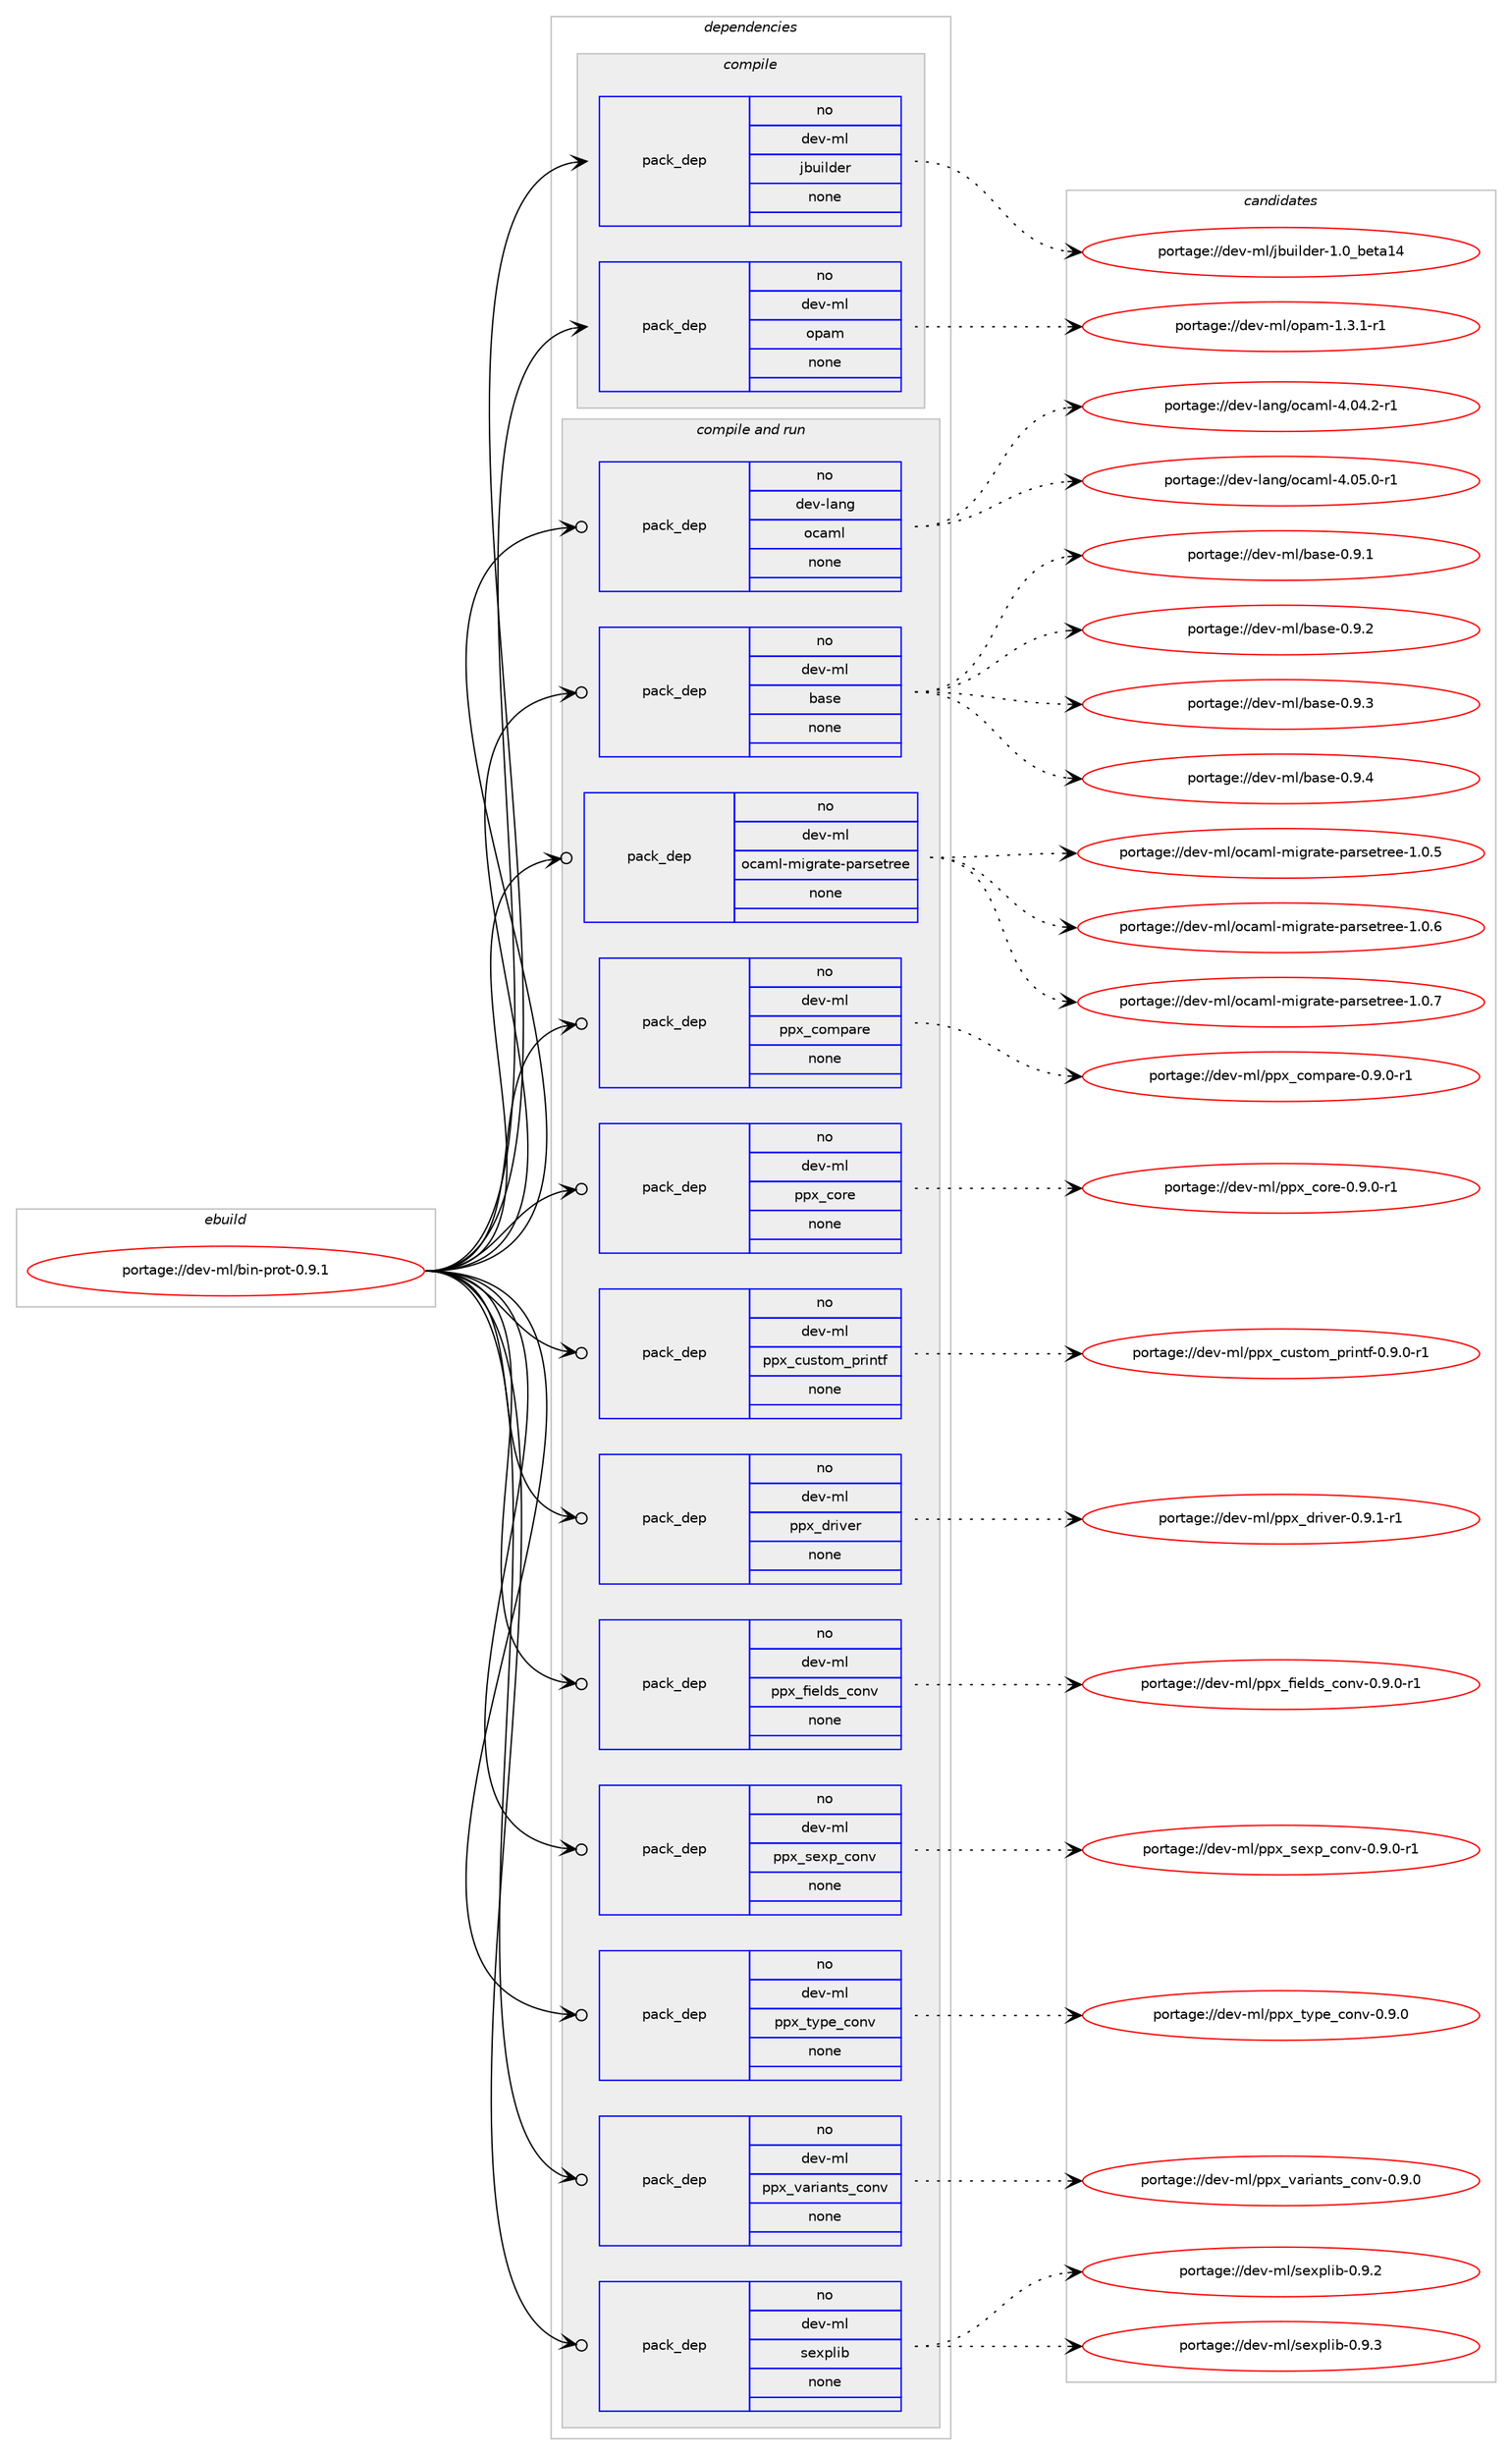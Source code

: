 digraph prolog {

# *************
# Graph options
# *************

newrank=true;
concentrate=true;
compound=true;
graph [rankdir=LR,fontname=Helvetica,fontsize=10,ranksep=1.5];#, ranksep=2.5, nodesep=0.2];
edge  [arrowhead=vee];
node  [fontname=Helvetica,fontsize=10];

# **********
# The ebuild
# **********

subgraph cluster_leftcol {
color=gray;
rank=same;
label=<<i>ebuild</i>>;
id [label="portage://dev-ml/bin-prot-0.9.1", color=red, width=4, href="../dev-ml/bin-prot-0.9.1.svg"];
}

# ****************
# The dependencies
# ****************

subgraph cluster_midcol {
color=gray;
label=<<i>dependencies</i>>;
subgraph cluster_compile {
fillcolor="#eeeeee";
style=filled;
label=<<i>compile</i>>;
subgraph pack80385 {
dependency105853 [label=<<TABLE BORDER="0" CELLBORDER="1" CELLSPACING="0" CELLPADDING="4" WIDTH="220"><TR><TD ROWSPAN="6" CELLPADDING="30">pack_dep</TD></TR><TR><TD WIDTH="110">no</TD></TR><TR><TD>dev-ml</TD></TR><TR><TD>jbuilder</TD></TR><TR><TD>none</TD></TR><TR><TD></TD></TR></TABLE>>, shape=none, color=blue];
}
id:e -> dependency105853:w [weight=20,style="solid",arrowhead="vee"];
subgraph pack80386 {
dependency105854 [label=<<TABLE BORDER="0" CELLBORDER="1" CELLSPACING="0" CELLPADDING="4" WIDTH="220"><TR><TD ROWSPAN="6" CELLPADDING="30">pack_dep</TD></TR><TR><TD WIDTH="110">no</TD></TR><TR><TD>dev-ml</TD></TR><TR><TD>opam</TD></TR><TR><TD>none</TD></TR><TR><TD></TD></TR></TABLE>>, shape=none, color=blue];
}
id:e -> dependency105854:w [weight=20,style="solid",arrowhead="vee"];
}
subgraph cluster_compileandrun {
fillcolor="#eeeeee";
style=filled;
label=<<i>compile and run</i>>;
subgraph pack80387 {
dependency105855 [label=<<TABLE BORDER="0" CELLBORDER="1" CELLSPACING="0" CELLPADDING="4" WIDTH="220"><TR><TD ROWSPAN="6" CELLPADDING="30">pack_dep</TD></TR><TR><TD WIDTH="110">no</TD></TR><TR><TD>dev-lang</TD></TR><TR><TD>ocaml</TD></TR><TR><TD>none</TD></TR><TR><TD></TD></TR></TABLE>>, shape=none, color=blue];
}
id:e -> dependency105855:w [weight=20,style="solid",arrowhead="odotvee"];
subgraph pack80388 {
dependency105856 [label=<<TABLE BORDER="0" CELLBORDER="1" CELLSPACING="0" CELLPADDING="4" WIDTH="220"><TR><TD ROWSPAN="6" CELLPADDING="30">pack_dep</TD></TR><TR><TD WIDTH="110">no</TD></TR><TR><TD>dev-ml</TD></TR><TR><TD>base</TD></TR><TR><TD>none</TD></TR><TR><TD></TD></TR></TABLE>>, shape=none, color=blue];
}
id:e -> dependency105856:w [weight=20,style="solid",arrowhead="odotvee"];
subgraph pack80389 {
dependency105857 [label=<<TABLE BORDER="0" CELLBORDER="1" CELLSPACING="0" CELLPADDING="4" WIDTH="220"><TR><TD ROWSPAN="6" CELLPADDING="30">pack_dep</TD></TR><TR><TD WIDTH="110">no</TD></TR><TR><TD>dev-ml</TD></TR><TR><TD>ocaml-migrate-parsetree</TD></TR><TR><TD>none</TD></TR><TR><TD></TD></TR></TABLE>>, shape=none, color=blue];
}
id:e -> dependency105857:w [weight=20,style="solid",arrowhead="odotvee"];
subgraph pack80390 {
dependency105858 [label=<<TABLE BORDER="0" CELLBORDER="1" CELLSPACING="0" CELLPADDING="4" WIDTH="220"><TR><TD ROWSPAN="6" CELLPADDING="30">pack_dep</TD></TR><TR><TD WIDTH="110">no</TD></TR><TR><TD>dev-ml</TD></TR><TR><TD>ppx_compare</TD></TR><TR><TD>none</TD></TR><TR><TD></TD></TR></TABLE>>, shape=none, color=blue];
}
id:e -> dependency105858:w [weight=20,style="solid",arrowhead="odotvee"];
subgraph pack80391 {
dependency105859 [label=<<TABLE BORDER="0" CELLBORDER="1" CELLSPACING="0" CELLPADDING="4" WIDTH="220"><TR><TD ROWSPAN="6" CELLPADDING="30">pack_dep</TD></TR><TR><TD WIDTH="110">no</TD></TR><TR><TD>dev-ml</TD></TR><TR><TD>ppx_core</TD></TR><TR><TD>none</TD></TR><TR><TD></TD></TR></TABLE>>, shape=none, color=blue];
}
id:e -> dependency105859:w [weight=20,style="solid",arrowhead="odotvee"];
subgraph pack80392 {
dependency105860 [label=<<TABLE BORDER="0" CELLBORDER="1" CELLSPACING="0" CELLPADDING="4" WIDTH="220"><TR><TD ROWSPAN="6" CELLPADDING="30">pack_dep</TD></TR><TR><TD WIDTH="110">no</TD></TR><TR><TD>dev-ml</TD></TR><TR><TD>ppx_custom_printf</TD></TR><TR><TD>none</TD></TR><TR><TD></TD></TR></TABLE>>, shape=none, color=blue];
}
id:e -> dependency105860:w [weight=20,style="solid",arrowhead="odotvee"];
subgraph pack80393 {
dependency105861 [label=<<TABLE BORDER="0" CELLBORDER="1" CELLSPACING="0" CELLPADDING="4" WIDTH="220"><TR><TD ROWSPAN="6" CELLPADDING="30">pack_dep</TD></TR><TR><TD WIDTH="110">no</TD></TR><TR><TD>dev-ml</TD></TR><TR><TD>ppx_driver</TD></TR><TR><TD>none</TD></TR><TR><TD></TD></TR></TABLE>>, shape=none, color=blue];
}
id:e -> dependency105861:w [weight=20,style="solid",arrowhead="odotvee"];
subgraph pack80394 {
dependency105862 [label=<<TABLE BORDER="0" CELLBORDER="1" CELLSPACING="0" CELLPADDING="4" WIDTH="220"><TR><TD ROWSPAN="6" CELLPADDING="30">pack_dep</TD></TR><TR><TD WIDTH="110">no</TD></TR><TR><TD>dev-ml</TD></TR><TR><TD>ppx_fields_conv</TD></TR><TR><TD>none</TD></TR><TR><TD></TD></TR></TABLE>>, shape=none, color=blue];
}
id:e -> dependency105862:w [weight=20,style="solid",arrowhead="odotvee"];
subgraph pack80395 {
dependency105863 [label=<<TABLE BORDER="0" CELLBORDER="1" CELLSPACING="0" CELLPADDING="4" WIDTH="220"><TR><TD ROWSPAN="6" CELLPADDING="30">pack_dep</TD></TR><TR><TD WIDTH="110">no</TD></TR><TR><TD>dev-ml</TD></TR><TR><TD>ppx_sexp_conv</TD></TR><TR><TD>none</TD></TR><TR><TD></TD></TR></TABLE>>, shape=none, color=blue];
}
id:e -> dependency105863:w [weight=20,style="solid",arrowhead="odotvee"];
subgraph pack80396 {
dependency105864 [label=<<TABLE BORDER="0" CELLBORDER="1" CELLSPACING="0" CELLPADDING="4" WIDTH="220"><TR><TD ROWSPAN="6" CELLPADDING="30">pack_dep</TD></TR><TR><TD WIDTH="110">no</TD></TR><TR><TD>dev-ml</TD></TR><TR><TD>ppx_type_conv</TD></TR><TR><TD>none</TD></TR><TR><TD></TD></TR></TABLE>>, shape=none, color=blue];
}
id:e -> dependency105864:w [weight=20,style="solid",arrowhead="odotvee"];
subgraph pack80397 {
dependency105865 [label=<<TABLE BORDER="0" CELLBORDER="1" CELLSPACING="0" CELLPADDING="4" WIDTH="220"><TR><TD ROWSPAN="6" CELLPADDING="30">pack_dep</TD></TR><TR><TD WIDTH="110">no</TD></TR><TR><TD>dev-ml</TD></TR><TR><TD>ppx_variants_conv</TD></TR><TR><TD>none</TD></TR><TR><TD></TD></TR></TABLE>>, shape=none, color=blue];
}
id:e -> dependency105865:w [weight=20,style="solid",arrowhead="odotvee"];
subgraph pack80398 {
dependency105866 [label=<<TABLE BORDER="0" CELLBORDER="1" CELLSPACING="0" CELLPADDING="4" WIDTH="220"><TR><TD ROWSPAN="6" CELLPADDING="30">pack_dep</TD></TR><TR><TD WIDTH="110">no</TD></TR><TR><TD>dev-ml</TD></TR><TR><TD>sexplib</TD></TR><TR><TD>none</TD></TR><TR><TD></TD></TR></TABLE>>, shape=none, color=blue];
}
id:e -> dependency105866:w [weight=20,style="solid",arrowhead="odotvee"];
}
subgraph cluster_run {
fillcolor="#eeeeee";
style=filled;
label=<<i>run</i>>;
}
}

# **************
# The candidates
# **************

subgraph cluster_choices {
rank=same;
color=gray;
label=<<i>candidates</i>>;

subgraph choice80385 {
color=black;
nodesep=1;
choiceportage100101118451091084710698117105108100101114454946489598101116974952 [label="portage://dev-ml/jbuilder-1.0_beta14", color=red, width=4,href="../dev-ml/jbuilder-1.0_beta14.svg"];
dependency105853:e -> choiceportage100101118451091084710698117105108100101114454946489598101116974952:w [style=dotted,weight="100"];
}
subgraph choice80386 {
color=black;
nodesep=1;
choiceportage1001011184510910847111112971094549465146494511449 [label="portage://dev-ml/opam-1.3.1-r1", color=red, width=4,href="../dev-ml/opam-1.3.1-r1.svg"];
dependency105854:e -> choiceportage1001011184510910847111112971094549465146494511449:w [style=dotted,weight="100"];
}
subgraph choice80387 {
color=black;
nodesep=1;
choiceportage1001011184510897110103471119997109108455246485246504511449 [label="portage://dev-lang/ocaml-4.04.2-r1", color=red, width=4,href="../dev-lang/ocaml-4.04.2-r1.svg"];
choiceportage1001011184510897110103471119997109108455246485346484511449 [label="portage://dev-lang/ocaml-4.05.0-r1", color=red, width=4,href="../dev-lang/ocaml-4.05.0-r1.svg"];
dependency105855:e -> choiceportage1001011184510897110103471119997109108455246485246504511449:w [style=dotted,weight="100"];
dependency105855:e -> choiceportage1001011184510897110103471119997109108455246485346484511449:w [style=dotted,weight="100"];
}
subgraph choice80388 {
color=black;
nodesep=1;
choiceportage10010111845109108479897115101454846574649 [label="portage://dev-ml/base-0.9.1", color=red, width=4,href="../dev-ml/base-0.9.1.svg"];
choiceportage10010111845109108479897115101454846574650 [label="portage://dev-ml/base-0.9.2", color=red, width=4,href="../dev-ml/base-0.9.2.svg"];
choiceportage10010111845109108479897115101454846574651 [label="portage://dev-ml/base-0.9.3", color=red, width=4,href="../dev-ml/base-0.9.3.svg"];
choiceportage10010111845109108479897115101454846574652 [label="portage://dev-ml/base-0.9.4", color=red, width=4,href="../dev-ml/base-0.9.4.svg"];
dependency105856:e -> choiceportage10010111845109108479897115101454846574649:w [style=dotted,weight="100"];
dependency105856:e -> choiceportage10010111845109108479897115101454846574650:w [style=dotted,weight="100"];
dependency105856:e -> choiceportage10010111845109108479897115101454846574651:w [style=dotted,weight="100"];
dependency105856:e -> choiceportage10010111845109108479897115101454846574652:w [style=dotted,weight="100"];
}
subgraph choice80389 {
color=black;
nodesep=1;
choiceportage1001011184510910847111999710910845109105103114971161014511297114115101116114101101454946484653 [label="portage://dev-ml/ocaml-migrate-parsetree-1.0.5", color=red, width=4,href="../dev-ml/ocaml-migrate-parsetree-1.0.5.svg"];
choiceportage1001011184510910847111999710910845109105103114971161014511297114115101116114101101454946484654 [label="portage://dev-ml/ocaml-migrate-parsetree-1.0.6", color=red, width=4,href="../dev-ml/ocaml-migrate-parsetree-1.0.6.svg"];
choiceportage1001011184510910847111999710910845109105103114971161014511297114115101116114101101454946484655 [label="portage://dev-ml/ocaml-migrate-parsetree-1.0.7", color=red, width=4,href="../dev-ml/ocaml-migrate-parsetree-1.0.7.svg"];
dependency105857:e -> choiceportage1001011184510910847111999710910845109105103114971161014511297114115101116114101101454946484653:w [style=dotted,weight="100"];
dependency105857:e -> choiceportage1001011184510910847111999710910845109105103114971161014511297114115101116114101101454946484654:w [style=dotted,weight="100"];
dependency105857:e -> choiceportage1001011184510910847111999710910845109105103114971161014511297114115101116114101101454946484655:w [style=dotted,weight="100"];
}
subgraph choice80390 {
color=black;
nodesep=1;
choiceportage10010111845109108471121121209599111109112971141014548465746484511449 [label="portage://dev-ml/ppx_compare-0.9.0-r1", color=red, width=4,href="../dev-ml/ppx_compare-0.9.0-r1.svg"];
dependency105858:e -> choiceportage10010111845109108471121121209599111109112971141014548465746484511449:w [style=dotted,weight="100"];
}
subgraph choice80391 {
color=black;
nodesep=1;
choiceportage100101118451091084711211212095991111141014548465746484511449 [label="portage://dev-ml/ppx_core-0.9.0-r1", color=red, width=4,href="../dev-ml/ppx_core-0.9.0-r1.svg"];
dependency105859:e -> choiceportage100101118451091084711211212095991111141014548465746484511449:w [style=dotted,weight="100"];
}
subgraph choice80392 {
color=black;
nodesep=1;
choiceportage10010111845109108471121121209599117115116111109951121141051101161024548465746484511449 [label="portage://dev-ml/ppx_custom_printf-0.9.0-r1", color=red, width=4,href="../dev-ml/ppx_custom_printf-0.9.0-r1.svg"];
dependency105860:e -> choiceportage10010111845109108471121121209599117115116111109951121141051101161024548465746484511449:w [style=dotted,weight="100"];
}
subgraph choice80393 {
color=black;
nodesep=1;
choiceportage1001011184510910847112112120951001141051181011144548465746494511449 [label="portage://dev-ml/ppx_driver-0.9.1-r1", color=red, width=4,href="../dev-ml/ppx_driver-0.9.1-r1.svg"];
dependency105861:e -> choiceportage1001011184510910847112112120951001141051181011144548465746494511449:w [style=dotted,weight="100"];
}
subgraph choice80394 {
color=black;
nodesep=1;
choiceportage10010111845109108471121121209510210510110810011595991111101184548465746484511449 [label="portage://dev-ml/ppx_fields_conv-0.9.0-r1", color=red, width=4,href="../dev-ml/ppx_fields_conv-0.9.0-r1.svg"];
dependency105862:e -> choiceportage10010111845109108471121121209510210510110810011595991111101184548465746484511449:w [style=dotted,weight="100"];
}
subgraph choice80395 {
color=black;
nodesep=1;
choiceportage10010111845109108471121121209511510112011295991111101184548465746484511449 [label="portage://dev-ml/ppx_sexp_conv-0.9.0-r1", color=red, width=4,href="../dev-ml/ppx_sexp_conv-0.9.0-r1.svg"];
dependency105863:e -> choiceportage10010111845109108471121121209511510112011295991111101184548465746484511449:w [style=dotted,weight="100"];
}
subgraph choice80396 {
color=black;
nodesep=1;
choiceportage1001011184510910847112112120951161211121019599111110118454846574648 [label="portage://dev-ml/ppx_type_conv-0.9.0", color=red, width=4,href="../dev-ml/ppx_type_conv-0.9.0.svg"];
dependency105864:e -> choiceportage1001011184510910847112112120951161211121019599111110118454846574648:w [style=dotted,weight="100"];
}
subgraph choice80397 {
color=black;
nodesep=1;
choiceportage10010111845109108471121121209511897114105971101161159599111110118454846574648 [label="portage://dev-ml/ppx_variants_conv-0.9.0", color=red, width=4,href="../dev-ml/ppx_variants_conv-0.9.0.svg"];
dependency105865:e -> choiceportage10010111845109108471121121209511897114105971101161159599111110118454846574648:w [style=dotted,weight="100"];
}
subgraph choice80398 {
color=black;
nodesep=1;
choiceportage100101118451091084711510112011210810598454846574650 [label="portage://dev-ml/sexplib-0.9.2", color=red, width=4,href="../dev-ml/sexplib-0.9.2.svg"];
choiceportage100101118451091084711510112011210810598454846574651 [label="portage://dev-ml/sexplib-0.9.3", color=red, width=4,href="../dev-ml/sexplib-0.9.3.svg"];
dependency105866:e -> choiceportage100101118451091084711510112011210810598454846574650:w [style=dotted,weight="100"];
dependency105866:e -> choiceportage100101118451091084711510112011210810598454846574651:w [style=dotted,weight="100"];
}
}

}
